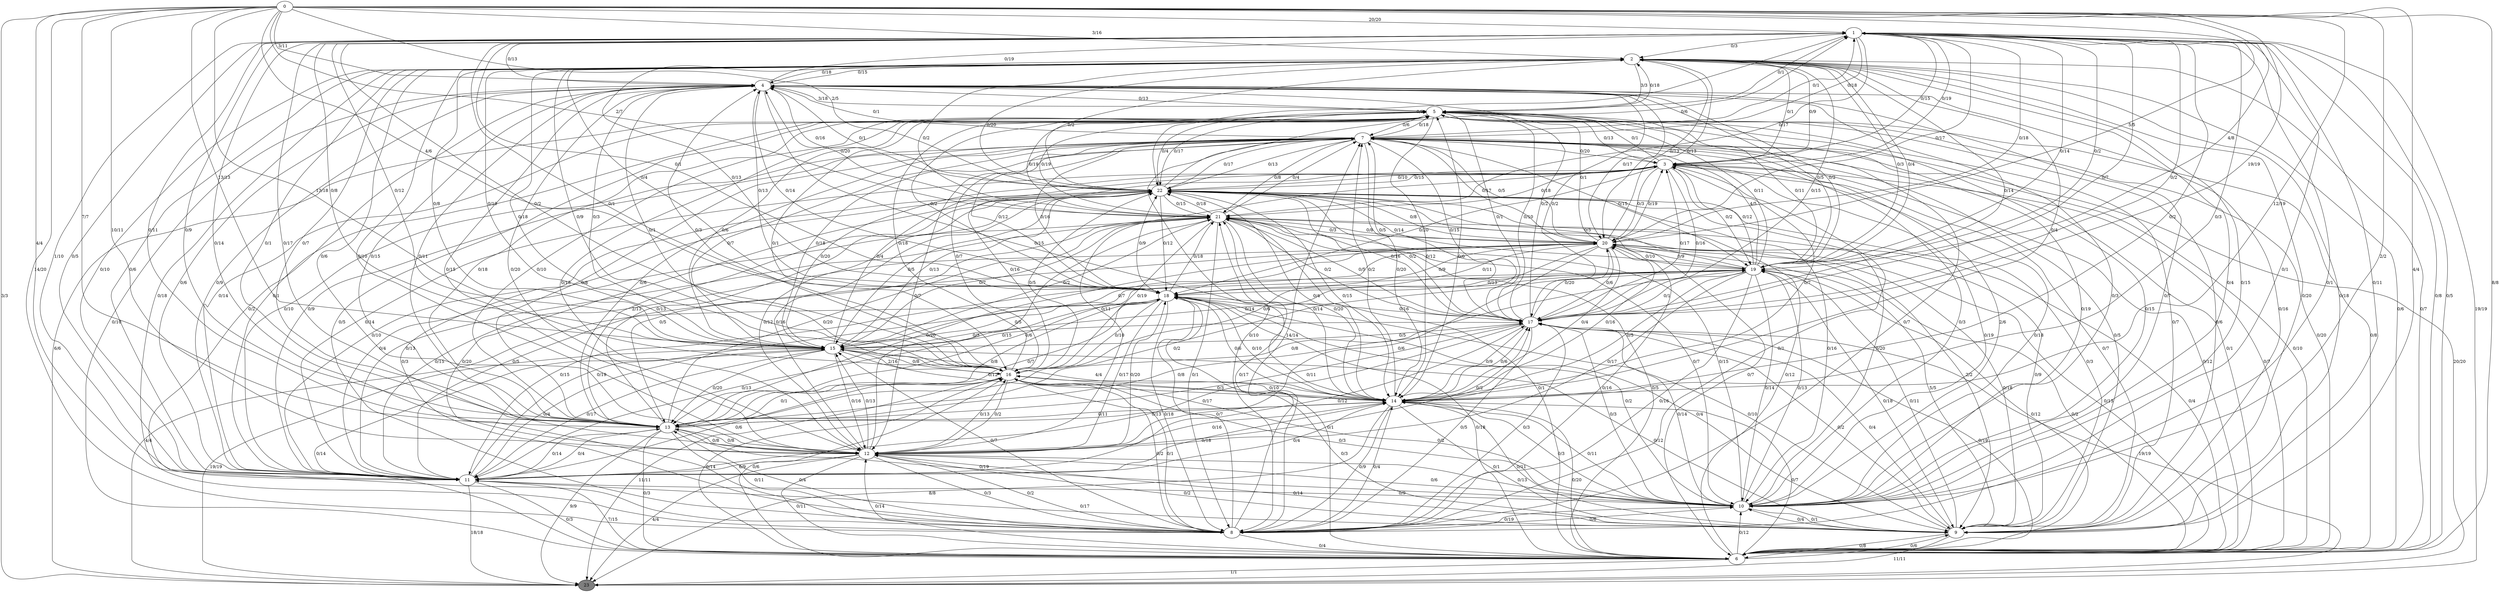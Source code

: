 digraph G {
	0[style=filled fillcolor=grey100];
	0->1[label ="20/20"] ;
	0->2[label ="3/16"] ;
	0->4[label ="3/11"] ;
	0->6[label ="8/8"] ;
	0->8[label ="14/20"] ;
	0->9[label ="4/4"] ;
	0->10[label ="2/2"] ;
	0->11[label ="4/4"] ;
	0->12[label ="10/11"] ;
	0->13[label ="7/7"] ;
	0->14[label ="12/19"] ;
	0->15[label ="13/13"] ;
	0->16[label ="13/18"] ;
	0->17[label ="19/19"] ;
	0->18[label ="4/6"] ;
	0->19[label ="4/8"] ;
	0->20[label ="5/5"] ;
	0->21[label ="2/7"] ;
	0->22[label ="2/5"] ;
	0->23[label ="3/3"] ;
	1[style=filled fillcolor=grey100];
	1->2[label ="0/3"] ;
	1->3[label ="0/19"] ;
	1->4[label ="0/13"] ;
	1->6[label ="0/8"] ;
	1->7[label ="0/18"] ;
	1->10[label ="0/1"] ;
	1->11[label ="1/10"] ;
	1->12[label ="0/14"] ;
	1->13[label ="0/11"] ;
	1->14[label ="0/2"] ;
	1->15[label ="0/8"] ;
	1->16[label ="0/2"] ;
	1->17[label ="0/7"] ;
	1->19[label ="0/14"] ;
	1->20[label ="0/18"] ;
	1->21[label ="0/17"] ;
	1->22[label ="0/9"] ;
	1->23[label ="19/19"] ;
	2[style=filled fillcolor=grey100];
	2->3[label ="0/1"] ;
	2->4[label ="0/18"] ;
	2->5[label ="3/3"] ;
	2->6[label ="0/7"] ;
	2->8[label ="0/18"] ;
	2->9[label ="0/18"] ;
	2->10[label ="0/4"] ;
	2->11[label ="0/10"] ;
	2->12[label ="0/6"] ;
	2->13[label ="0/1"] ;
	2->15[label ="0/8"] ;
	2->16[label ="0/9"] ;
	2->17[label ="0/15"] ;
	2->18[label ="0/4"] ;
	2->19[label ="0/3"] ;
	2->20[label ="0/13"] ;
	2->22[label ="0/20"] ;
	3[style=filled fillcolor=grey100];
	3->1[label ="0/15"] ;
	3->2[label ="0/9"] ;
	3->5[label ="0/1"] ;
	3->6[label ="0/12"] ;
	3->9[label ="0/7"] ;
	3->10[label ="0/18"] ;
	3->12[label ="0/11"] ;
	3->14[label ="0/7"] ;
	3->15[label ="0/20"] ;
	3->16[label ="0/16"] ;
	3->17[label ="0/16"] ;
	3->18[label ="0/20"] ;
	3->19[label ="0/2"] ;
	3->20[label ="0/3"] ;
	3->21[label ="0/18"] ;
	3->22[label ="0/10"] ;
	4[style=filled fillcolor=grey100];
	4->1[label ="0/19"] ;
	4->2[label ="0/15"] ;
	4->5[label ="3/18"] ;
	4->9[label ="0/16"] ;
	4->10[label ="0/3"] ;
	4->11[label ="0/6"] ;
	4->12[label ="0/15"] ;
	4->13[label ="0/15"] ;
	4->14[label ="0/15"] ;
	4->16[label ="0/1"] ;
	4->17[label ="0/2"] ;
	4->18[label ="0/14"] ;
	4->19[label ="0/5"] ;
	4->20[label ="0/17"] ;
	4->22[label ="0/16"] ;
	5[style=filled fillcolor=grey100];
	5->1[label ="0/1"] ;
	5->2[label ="0/18"] ;
	5->3[label ="0/13"] ;
	5->4[label ="0/13"] ;
	5->6[label ="0/20"] ;
	5->7[label ="0/6"] ;
	5->8[label ="0/5"] ;
	5->9[label ="0/7"] ;
	5->10[label ="0/19"] ;
	5->11[label ="0/14"] ;
	5->12[label ="0/15"] ;
	5->13[label ="0/18"] ;
	5->14[label ="0/12"] ;
	5->15[label ="0/6"] ;
	5->16[label ="0/1"] ;
	5->17[label ="0/1"] ;
	5->18[label ="0/2"] ;
	5->19[label ="0/11"] ;
	5->21[label ="0/19"] ;
	5->22[label ="0/17"] ;
	5->23[label ="6/6"] ;
	6[style=filled fillcolor=grey100];
	6->1[label ="0/5"] ;
	6->2[label ="0/6"] ;
	6->3[label ="0/7"] ;
	6->4[label ="0/10"] ;
	6->5[label ="0/8"] ;
	6->7[label ="0/10"] ;
	6->9[label ="0/6"] ;
	6->10[label ="0/12"] ;
	6->11[label ="7/15"] ;
	6->12[label ="0/14"] ;
	6->14[label ="0/7"] ;
	6->15[label ="0/14"] ;
	6->16[label ="0/6"] ;
	6->17[label ="0/19"] ;
	6->18[label ="0/1"] ;
	6->19[label ="0/2"] ;
	6->20[label ="0/4"] ;
	6->21[label ="0/5"] ;
	6->22[label ="0/12"] ;
	6->23[label ="1/1"] ;
	7[style=filled fillcolor=grey100];
	7->1[label ="0/1"] ;
	7->3[label ="0/20"] ;
	7->4[label ="0/1"] ;
	7->5[label ="0/18"] ;
	7->6[label ="0/1"] ;
	7->8[label ="0/10"] ;
	7->9[label ="0/5"] ;
	7->10[label ="0/3"] ;
	7->11[label ="0/10"] ;
	7->12[label ="0/7"] ;
	7->13[label ="0/8"] ;
	7->14[label ="0/20"] ;
	7->15[label ="0/7"] ;
	7->16[label ="0/7"] ;
	7->17[label ="0/15"] ;
	7->18[label ="0/12"] ;
	7->19[label ="0/15"] ;
	7->20[label ="0/17"] ;
	7->21[label ="0/8"] ;
	7->22[label ="0/13"] ;
	7->23[label ="20/20"] ;
	8[style=filled fillcolor=grey100];
	8->1[label ="0/1"] ;
	8->3[label ="0/1"] ;
	8->4[label ="0/2"] ;
	8->5[label ="0/7"] ;
	8->6[label ="0/4"] ;
	8->7[label ="14/14"] ;
	8->10[label ="0/6"] ;
	8->12[label ="0/2"] ;
	8->13[label ="0/4"] ;
	8->14[label ="0/4"] ;
	8->15[label ="0/7"] ;
	8->16[label ="0/1"] ;
	8->17[label ="0/3"] ;
	8->18[label ="0/7"] ;
	8->20[label ="0/16"] ;
	8->21[label ="0/17"] ;
	8->22[label ="0/20"] ;
	9[style=filled fillcolor=grey100];
	9->1[label ="0/11"] ;
	9->2[label ="0/20"] ;
	9->5[label ="0/6"] ;
	9->6[label ="0/8"] ;
	9->10[label ="0/4"] ;
	9->12[label ="0/2"] ;
	9->14[label ="0/11"] ;
	9->17[label ="0/4"] ;
	9->18[label ="0/10"] ;
	9->19[label ="0/11"] ;
	9->20[label ="0/18"] ;
	9->21[label ="0/9"] ;
	9->22[label ="0/3"] ;
	9->23[label ="11/11"] ;
	10[style=filled fillcolor=grey100];
	10->2[label ="0/15"] ;
	10->3[label ="0/19"] ;
	10->4[label ="0/7"] ;
	10->5[label ="0/15"] ;
	10->7[label ="2/6"] ;
	10->8[label ="0/19"] ;
	10->9[label ="0/1"] ;
	10->12[label ="0/6"] ;
	10->14[label ="0/11"] ;
	10->16[label ="0/2"] ;
	10->17[label ="0/14"] ;
	10->18[label ="0/2"] ;
	10->19[label ="0/13"] ;
	10->21[label ="0/15"] ;
	10->22[label ="0/20"] ;
	11[style=filled fillcolor=grey100];
	11->1[label ="0/5"] ;
	11->2[label ="0/6"] ;
	11->3[label ="0/14"] ;
	11->4[label ="0/9"] ;
	11->5[label ="0/1"] ;
	11->6[label ="0/3"] ;
	11->7[label ="0/9"] ;
	11->9[label ="0/17"] ;
	11->10[label ="0/9"] ;
	11->13[label ="0/14"] ;
	11->14[label ="0/4"] ;
	11->15[label ="0/4"] ;
	11->16[label ="0/6"] ;
	11->17[label ="0/12"] ;
	11->19[label ="0/19"] ;
	11->20[label ="0/5"] ;
	11->21[label ="0/13"] ;
	11->22[label ="0/10"] ;
	11->23[label ="18/18"] ;
	12[style=filled fillcolor=grey100];
	12->1[label ="0/17"] ;
	12->2[label ="0/10"] ;
	12->4[label ="0/20"] ;
	12->6[label ="0/11"] ;
	12->8[label ="0/3"] ;
	12->9[label ="0/14"] ;
	12->10[label ="0/13"] ;
	12->11[label ="6/9"] ;
	12->13[label ="0/8"] ;
	12->14[label ="0/16"] ;
	12->15[label ="0/13"] ;
	12->16[label ="0/13"] ;
	12->17[label ="0/2"] ;
	12->18[label ="0/20"] ;
	12->21[label ="0/3"] ;
	12->22[label ="0/16"] ;
	12->23[label ="4/4"] ;
	13[style=filled fillcolor=grey100];
	13->1[label ="0/9"] ;
	13->2[label ="0/7"] ;
	13->4[label ="0/11"] ;
	13->5[label ="0/10"] ;
	13->6[label ="0/3"] ;
	13->7[label ="0/6"] ;
	13->8[label ="0/11"] ;
	13->10[label ="0/19"] ;
	13->11[label ="0/4"] ;
	13->12[label ="0/8"] ;
	13->14[label ="0/11"] ;
	13->16[label ="0/1"] ;
	13->17[label ="0/8"] ;
	13->18[label ="0/7"] ;
	13->19[label ="0/8"] ;
	13->20[label ="0/6"] ;
	13->21[label ="0/20"] ;
	13->22[label ="0/13"] ;
	13->23[label ="9/9"] ;
	14[style=filled fillcolor=grey100];
	14->1[label ="0/3"] ;
	14->2[label ="0/4"] ;
	14->5[label ="0/6"] ;
	14->6[label ="0/20"] ;
	14->7[label ="0/2"] ;
	14->8[label ="0/9"] ;
	14->9[label ="0/1"] ;
	14->10[label ="0/3"] ;
	14->11[label ="0/18"] ;
	14->13[label ="0/13"] ;
	14->15[label ="4/4"] ;
	14->16[label ="0/10"] ;
	14->17[label ="0/6"] ;
	14->18[label ="0/10"] ;
	14->20[label ="0/16"] ;
	14->21[label ="0/14"] ;
	14->22[label ="0/4"] ;
	14->23[label ="8/8"] ;
	15[style=filled fillcolor=grey100];
	15->1[label ="0/12"] ;
	15->2[label ="0/10"] ;
	15->3[label ="0/4"] ;
	15->4[label ="0/3"] ;
	15->7[label ="0/18"] ;
	15->9[label ="0/12"] ;
	15->11[label ="0/17"] ;
	15->12[label ="0/16"] ;
	15->13[label ="0/20"] ;
	15->14[label ="0/12"] ;
	15->16[label ="0/8"] ;
	15->17[label ="0/15"] ;
	15->20[label ="0/7"] ;
	15->21[label ="0/2"] ;
	15->22[label ="0/13"] ;
	15->23[label ="19/19"] ;
	16[style=filled fillcolor=grey100];
	16->1[label ="0/1"] ;
	16->2[label ="0/18"] ;
	16->4[label ="0/3"] ;
	16->5[label ="0/18"] ;
	16->6[label ="0/14"] ;
	16->8[label ="0/2"] ;
	16->9[label ="0/3"] ;
	16->10[label ="0/3"] ;
	16->12[label ="0/2"] ;
	16->14[label ="0/3"] ;
	16->15[label ="2/16"] ;
	16->22[label ="0/5"] ;
	16->23[label ="11/11"] ;
	17[style=filled fillcolor=grey100];
	17->1[label ="0/2"] ;
	17->2[label ="0/14"] ;
	17->3[label ="0/17"] ;
	17->4[label ="0/2"] ;
	17->5[label ="0/10"] ;
	17->7[label ="0/5"] ;
	17->8[label ="0/5"] ;
	17->9[label ="0/2"] ;
	17->10[label ="0/3"] ;
	17->11[label ="0/17"] ;
	17->13[label ="0/11"] ;
	17->14[label ="0/9"] ;
	17->15[label ="0/5"] ;
	17->20[label ="0/20"] ;
	17->21[label ="0/5"] ;
	17->22[label ="0/2"] ;
	17->23[label ="19/19"] ;
	18[style=filled fillcolor=grey100];
	18->1[label ="0/1"] ;
	18->2[label ="0/13"] ;
	18->4[label ="0/13"] ;
	18->6[label ="0/18"] ;
	18->7[label ="0/16"] ;
	18->8[label ="0/18"] ;
	18->9[label ="0/4"] ;
	18->11[label ="0/13"] ;
	18->12[label ="0/17"] ;
	18->13[label ="0/8"] ;
	18->14[label ="0/6"] ;
	18->15[label ="0/5"] ;
	18->16[label ="0/10"] ;
	18->17[label ="0/16"] ;
	18->20[label ="0/9"] ;
	18->21[label ="0/18"] ;
	18->22[label ="0/9"] ;
	18->23[label ="4/4"] ;
	19[style=filled fillcolor=grey100];
	19->1[label ="0/2"] ;
	19->2[label ="0/4"] ;
	19->3[label ="0/12"] ;
	19->4[label ="0/2"] ;
	19->5[label ="0/11"] ;
	19->6[label ="0/12"] ;
	19->7[label ="4/5"] ;
	19->8[label ="0/16"] ;
	19->9[label ="0/18"] ;
	19->10[label ="0/14"] ;
	19->11[label ="0/15"] ;
	19->12[label ="0/17"] ;
	19->13[label ="0/2"] ;
	19->14[label ="0/5"] ;
	19->15[label ="0/14"] ;
	19->17[label ="0/1"] ;
	19->18[label ="0/13"] ;
	19->20[label ="0/9"] ;
	19->22[label ="0/3"] ;
	20[style=filled fillcolor=grey100];
	20->1[label ="0/17"] ;
	20->2[label ="0/13"] ;
	20->3[label ="0/19"] ;
	20->5[label ="0/1"] ;
	20->6[label ="0/13"] ;
	20->7[label ="0/5"] ;
	20->9[label ="5/5"] ;
	20->11[label ="0/15"] ;
	20->12[label ="0/6"] ;
	20->13[label ="0/20"] ;
	20->14[label ="0/4"] ;
	20->16[label ="0/6"] ;
	20->17[label ="0/6"] ;
	20->18[label ="0/11"] ;
	20->19[label ="0/10"] ;
	20->21[label ="0/8"] ;
	21[style=filled fillcolor=grey100];
	21->2[label ="0/2"] ;
	21->4[label ="0/20"] ;
	21->5[label ="0/19"] ;
	21->6[label ="0/1"] ;
	21->7[label ="0/4"] ;
	21->8[label ="0/1"] ;
	21->9[label ="2/2"] ;
	21->10[label ="0/7"] ;
	21->11[label ="0/4"] ;
	21->13[label ="0/5"] ;
	21->14[label ="0/20"] ;
	21->15[label ="0/7"] ;
	21->16[label ="0/19"] ;
	21->17[label ="0/2"] ;
	21->20[label ="0/3"] ;
	21->22[label ="0/18"] ;
	22[style=filled fillcolor=grey100];
	22->1[label ="0/6"] ;
	22->2[label ="0/2"] ;
	22->3[label ="0/15"] ;
	22->4[label ="0/1"] ;
	22->5[label ="0/4"] ;
	22->6[label ="0/7"] ;
	22->7[label ="0/17"] ;
	22->8[label ="0/3"] ;
	22->10[label ="0/16"] ;
	22->12[label ="0/12"] ;
	22->13[label ="2/13"] ;
	22->14[label ="0/15"] ;
	22->15[label ="0/5"] ;
	22->17[label ="0/16"] ;
	22->18[label ="0/12"] ;
	22->19[label ="0/14"] ;
	22->20[label ="0/8"] ;
	22->21[label ="0/15"] ;
	23[style=filled fillcolor=grey50];
}
